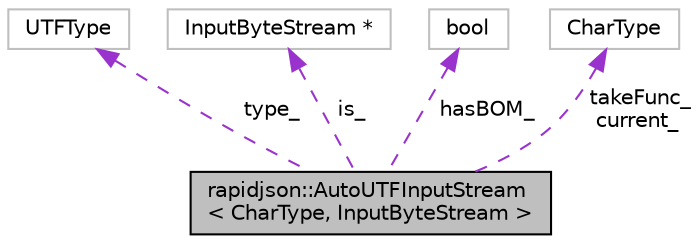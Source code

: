 digraph "rapidjson::AutoUTFInputStream&lt; CharType, InputByteStream &gt;"
{
 // INTERACTIVE_SVG=YES
 // LATEX_PDF_SIZE
  edge [fontname="Helvetica",fontsize="10",labelfontname="Helvetica",labelfontsize="10"];
  node [fontname="Helvetica",fontsize="10",shape=record];
  Node1 [label="rapidjson::AutoUTFInputStream\l\< CharType, InputByteStream \>",height=0.2,width=0.4,color="black", fillcolor="grey75", style="filled", fontcolor="black",tooltip="Input stream wrapper with dynamically bound encoding and automatic encoding detection."];
  Node2 -> Node1 [dir="back",color="darkorchid3",fontsize="10",style="dashed",label=" type_" ,fontname="Helvetica"];
  Node2 [label="UTFType",height=0.2,width=0.4,color="grey75", fillcolor="white", style="filled",tooltip=" "];
  Node3 -> Node1 [dir="back",color="darkorchid3",fontsize="10",style="dashed",label=" is_" ,fontname="Helvetica"];
  Node3 [label="InputByteStream *",height=0.2,width=0.4,color="grey75", fillcolor="white", style="filled",tooltip=" "];
  Node4 -> Node1 [dir="back",color="darkorchid3",fontsize="10",style="dashed",label=" hasBOM_" ,fontname="Helvetica"];
  Node4 [label="bool",height=0.2,width=0.4,color="grey75", fillcolor="white", style="filled",tooltip=" "];
  Node5 -> Node1 [dir="back",color="darkorchid3",fontsize="10",style="dashed",label=" takeFunc_\ncurrent_" ,fontname="Helvetica"];
  Node5 [label="CharType",height=0.2,width=0.4,color="grey75", fillcolor="white", style="filled",tooltip=" "];
}
